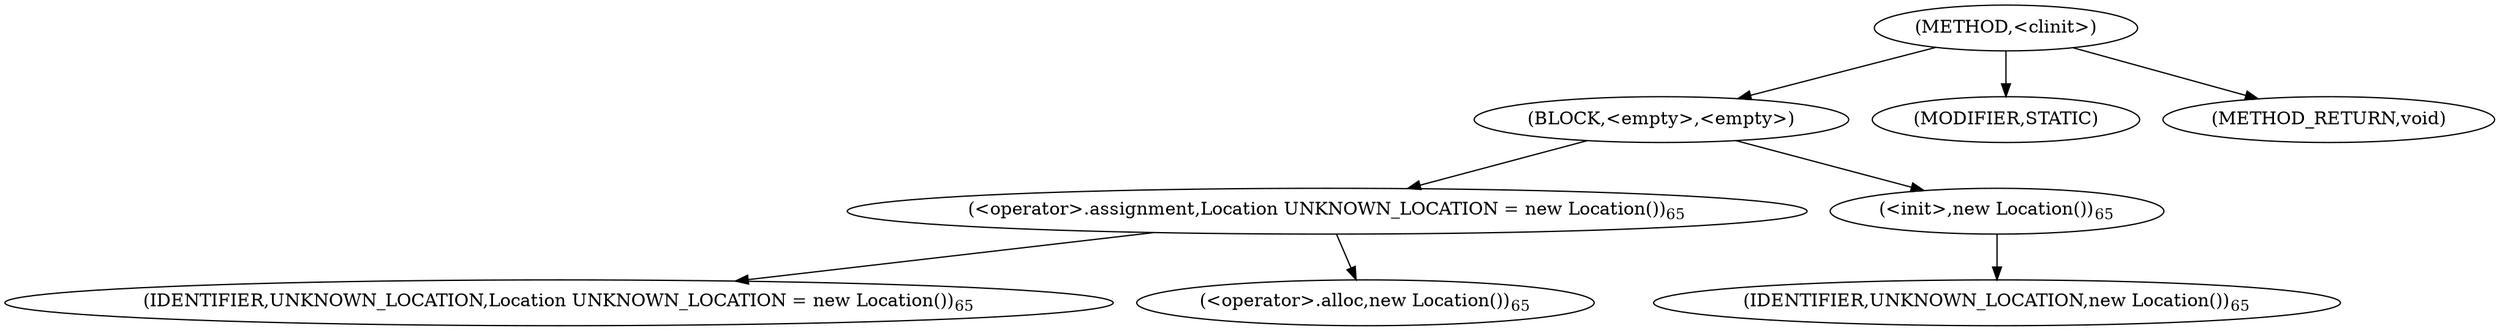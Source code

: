 digraph "&lt;clinit&gt;" {  
"118" [label = <(METHOD,&lt;clinit&gt;)> ]
"119" [label = <(BLOCK,&lt;empty&gt;,&lt;empty&gt;)> ]
"120" [label = <(&lt;operator&gt;.assignment,Location UNKNOWN_LOCATION = new Location())<SUB>65</SUB>> ]
"121" [label = <(IDENTIFIER,UNKNOWN_LOCATION,Location UNKNOWN_LOCATION = new Location())<SUB>65</SUB>> ]
"122" [label = <(&lt;operator&gt;.alloc,new Location())<SUB>65</SUB>> ]
"123" [label = <(&lt;init&gt;,new Location())<SUB>65</SUB>> ]
"3" [label = <(IDENTIFIER,UNKNOWN_LOCATION,new Location())<SUB>65</SUB>> ]
"124" [label = <(MODIFIER,STATIC)> ]
"125" [label = <(METHOD_RETURN,void)> ]
  "118" -> "119" 
  "118" -> "124" 
  "118" -> "125" 
  "119" -> "120" 
  "119" -> "123" 
  "120" -> "121" 
  "120" -> "122" 
  "123" -> "3" 
}
